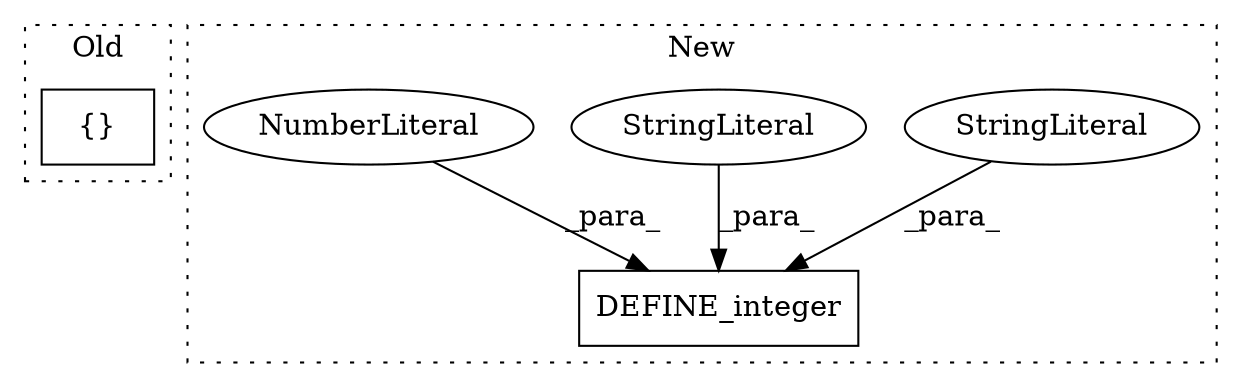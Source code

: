 digraph G {
subgraph cluster0 {
1 [label="{}" a="4" s="709,712" l="1,1" shape="box"];
label = "Old";
style="dotted";
}
subgraph cluster1 {
2 [label="DEFINE_integer" a="32" s="308,388" l="15,1" shape="box"];
3 [label="StringLiteral" a="45" s="343" l="45" shape="ellipse"];
4 [label="StringLiteral" a="45" s="323" l="15" shape="ellipse"];
5 [label="NumberLiteral" a="34" s="339" l="3" shape="ellipse"];
label = "New";
style="dotted";
}
3 -> 2 [label="_para_"];
4 -> 2 [label="_para_"];
5 -> 2 [label="_para_"];
}